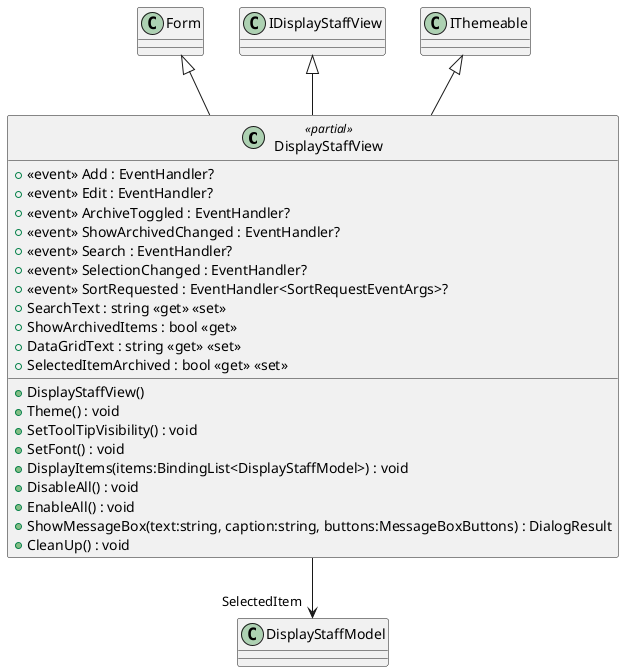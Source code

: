 @startuml
class DisplayStaffView <<partial>> {
    +  <<event>> Add : EventHandler? 
    +  <<event>> Edit : EventHandler? 
    +  <<event>> ArchiveToggled : EventHandler? 
    +  <<event>> ShowArchivedChanged : EventHandler? 
    +  <<event>> Search : EventHandler? 
    +  <<event>> SelectionChanged : EventHandler? 
    +  <<event>> SortRequested : EventHandler<SortRequestEventArgs>? 
    + DisplayStaffView()
    + Theme() : void
    + SetToolTipVisibility() : void
    + SetFont() : void
    + SearchText : string <<get>> <<set>>
    + ShowArchivedItems : bool <<get>>
    + DataGridText : string <<get>> <<set>>
    + SelectedItemArchived : bool <<get>> <<set>>
    + DisplayItems(items:BindingList<DisplayStaffModel>) : void
    + DisableAll() : void
    + EnableAll() : void
    + ShowMessageBox(text:string, caption:string, buttons:MessageBoxButtons) : DialogResult
    + CleanUp() : void
}
Form <|-- DisplayStaffView
IDisplayStaffView <|-- DisplayStaffView
IThemeable <|-- DisplayStaffView
DisplayStaffView --> "SelectedItem" DisplayStaffModel
@enduml
